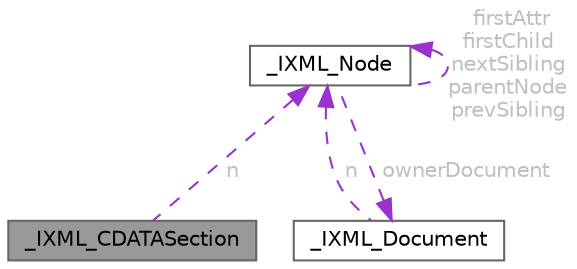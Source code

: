 digraph "_IXML_CDATASection"
{
 // LATEX_PDF_SIZE
  bgcolor="transparent";
  edge [fontname=Helvetica,fontsize=10,labelfontname=Helvetica,labelfontsize=10];
  node [fontname=Helvetica,fontsize=10,shape=box,height=0.2,width=0.4];
  Node1 [id="Node000001",label="_IXML_CDATASection",height=0.2,width=0.4,color="gray40", fillcolor="grey60", style="filled", fontcolor="black",tooltip="Data structure representing a CDATA section node."];
  Node2 -> Node1 [id="edge1_Node000001_Node000002",dir="back",color="darkorchid3",style="dashed",tooltip=" ",label=" n",fontcolor="grey" ];
  Node2 [id="Node000002",label="_IXML_Node",height=0.2,width=0.4,color="gray40", fillcolor="white", style="filled",URL="$struct__IXML__Node.html",tooltip="Data structure common to all types of nodes."];
  Node2 -> Node2 [id="edge2_Node000002_Node000002",dir="back",color="darkorchid3",style="dashed",tooltip=" ",label=" firstAttr\nfirstChild\nnextSibling\nparentNode\nprevSibling",fontcolor="grey" ];
  Node3 -> Node2 [id="edge3_Node000002_Node000003",dir="back",color="darkorchid3",style="dashed",tooltip=" ",label=" ownerDocument",fontcolor="grey" ];
  Node3 [id="Node000003",label="_IXML_Document",height=0.2,width=0.4,color="gray40", fillcolor="white", style="filled",URL="$struct__IXML__Document.html",tooltip="Data structure representing the DOM Document."];
  Node2 -> Node3 [id="edge4_Node000003_Node000002",dir="back",color="darkorchid3",style="dashed",tooltip=" ",label=" n",fontcolor="grey" ];
}
